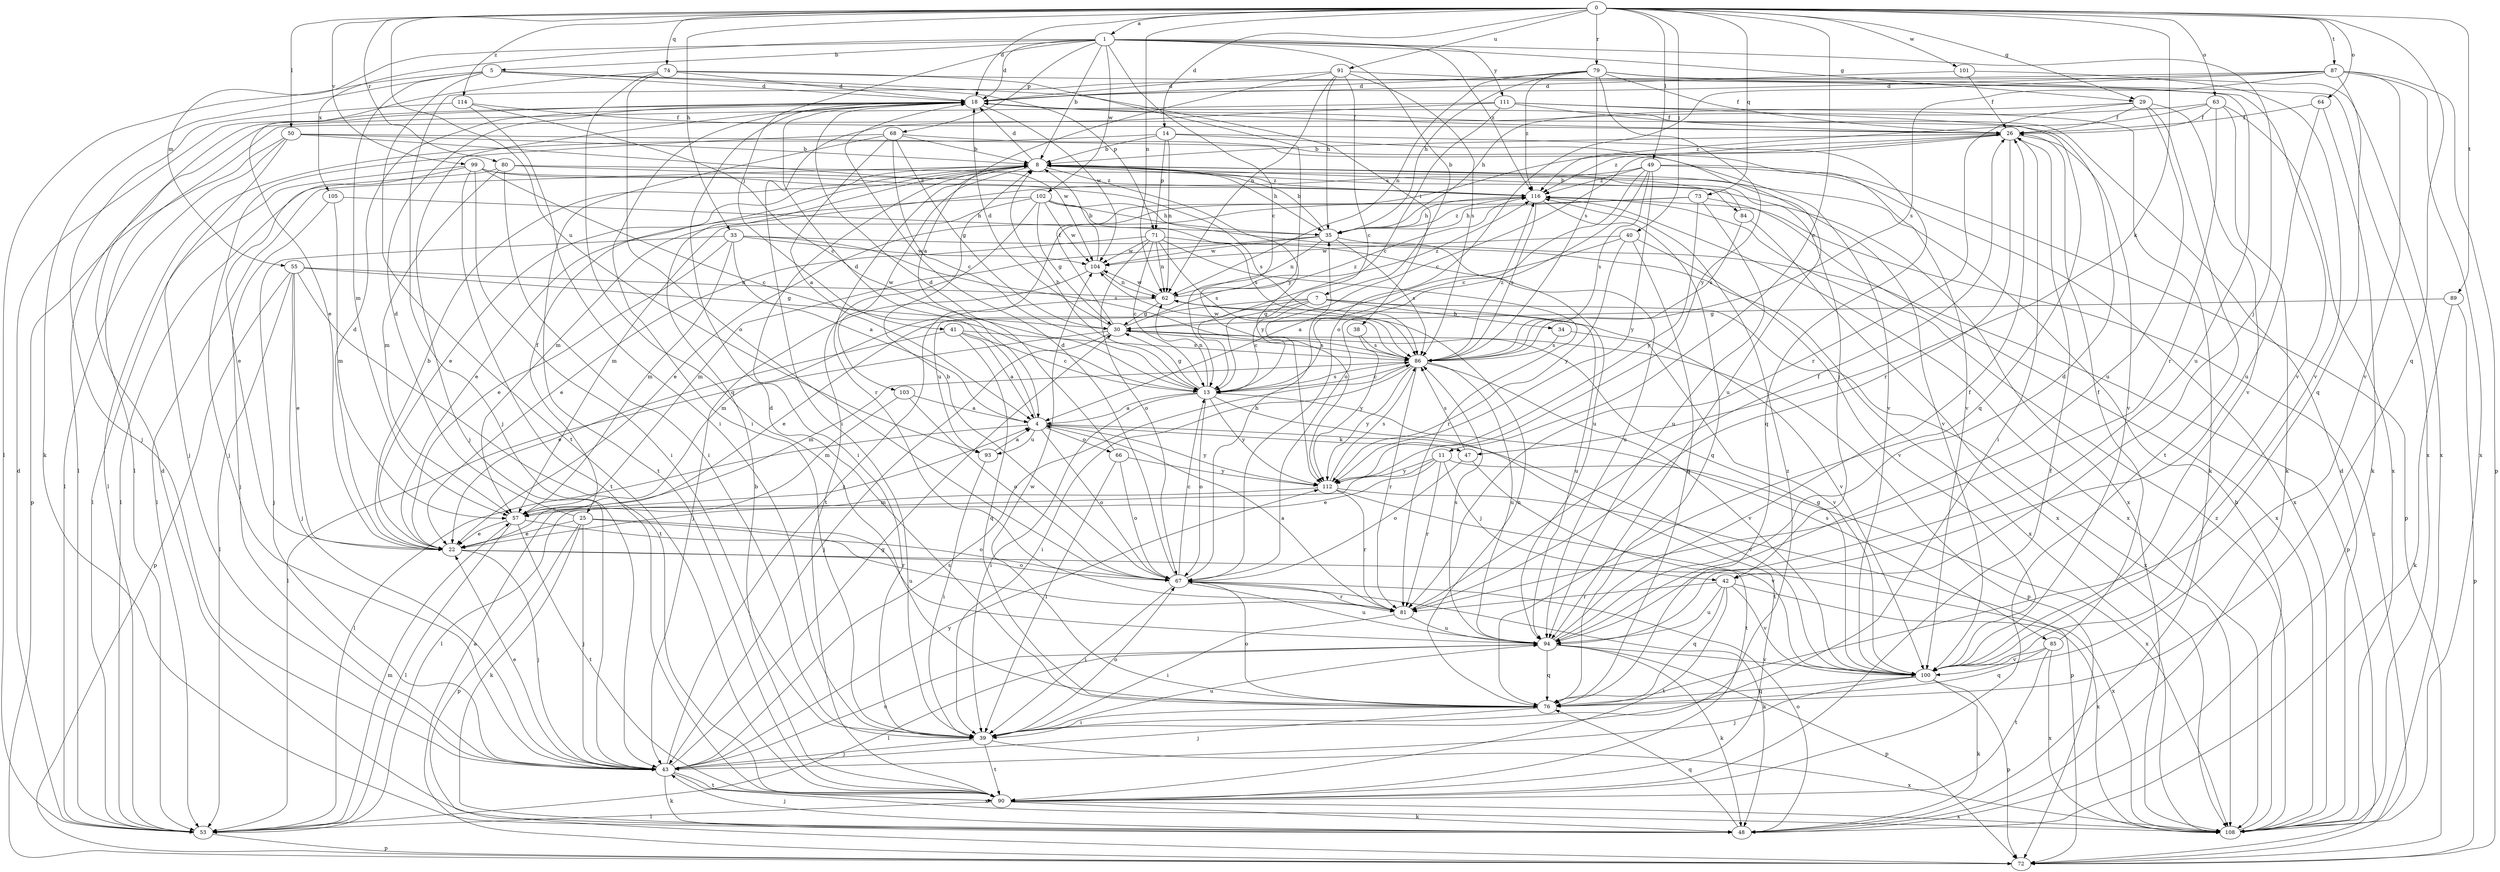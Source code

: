 strict digraph  {
0;
1;
4;
5;
7;
8;
11;
13;
14;
18;
22;
25;
26;
29;
30;
33;
34;
35;
38;
39;
40;
41;
42;
43;
47;
48;
49;
50;
53;
55;
57;
62;
63;
64;
66;
67;
68;
71;
72;
73;
74;
76;
79;
80;
81;
84;
85;
86;
87;
89;
90;
91;
93;
94;
99;
100;
101;
102;
103;
104;
105;
108;
111;
112;
114;
116;
0 -> 1  [label=a];
0 -> 11  [label=c];
0 -> 14  [label=d];
0 -> 18  [label=d];
0 -> 29  [label=g];
0 -> 33  [label=h];
0 -> 40  [label=j];
0 -> 47  [label=k];
0 -> 49  [label=l];
0 -> 50  [label=l];
0 -> 62  [label=n];
0 -> 63  [label=o];
0 -> 64  [label=o];
0 -> 73  [label=q];
0 -> 74  [label=q];
0 -> 76  [label=q];
0 -> 79  [label=r];
0 -> 80  [label=r];
0 -> 87  [label=t];
0 -> 89  [label=t];
0 -> 91  [label=u];
0 -> 93  [label=u];
0 -> 99  [label=v];
0 -> 101  [label=w];
0 -> 114  [label=z];
1 -> 5  [label=b];
1 -> 7  [label=b];
1 -> 8  [label=b];
1 -> 13  [label=c];
1 -> 18  [label=d];
1 -> 29  [label=g];
1 -> 41  [label=j];
1 -> 42  [label=j];
1 -> 55  [label=m];
1 -> 68  [label=p];
1 -> 102  [label=w];
1 -> 105  [label=x];
1 -> 111  [label=y];
1 -> 116  [label=z];
4 -> 18  [label=d];
4 -> 47  [label=k];
4 -> 53  [label=l];
4 -> 66  [label=o];
4 -> 67  [label=o];
4 -> 93  [label=u];
4 -> 100  [label=v];
4 -> 112  [label=y];
5 -> 18  [label=d];
5 -> 38  [label=i];
5 -> 48  [label=k];
5 -> 53  [label=l];
5 -> 57  [label=m];
5 -> 71  [label=p];
5 -> 90  [label=t];
7 -> 13  [label=c];
7 -> 22  [label=e];
7 -> 30  [label=g];
7 -> 34  [label=h];
7 -> 93  [label=u];
7 -> 94  [label=u];
7 -> 108  [label=x];
8 -> 18  [label=d];
8 -> 22  [label=e];
8 -> 25  [label=f];
8 -> 35  [label=h];
8 -> 39  [label=i];
8 -> 42  [label=j];
8 -> 53  [label=l];
8 -> 81  [label=r];
8 -> 84  [label=s];
8 -> 100  [label=v];
8 -> 103  [label=w];
8 -> 112  [label=y];
8 -> 116  [label=z];
11 -> 22  [label=e];
11 -> 42  [label=j];
11 -> 53  [label=l];
11 -> 81  [label=r];
11 -> 108  [label=x];
11 -> 112  [label=y];
13 -> 4  [label=a];
13 -> 8  [label=b];
13 -> 30  [label=g];
13 -> 39  [label=i];
13 -> 62  [label=n];
13 -> 67  [label=o];
13 -> 85  [label=s];
13 -> 86  [label=s];
13 -> 90  [label=t];
13 -> 112  [label=y];
14 -> 8  [label=b];
14 -> 53  [label=l];
14 -> 62  [label=n];
14 -> 71  [label=p];
14 -> 76  [label=q];
14 -> 94  [label=u];
18 -> 26  [label=f];
18 -> 39  [label=i];
18 -> 43  [label=j];
18 -> 104  [label=w];
22 -> 8  [label=b];
22 -> 18  [label=d];
22 -> 43  [label=j];
22 -> 67  [label=o];
22 -> 108  [label=x];
25 -> 18  [label=d];
25 -> 22  [label=e];
25 -> 43  [label=j];
25 -> 48  [label=k];
25 -> 72  [label=p];
25 -> 81  [label=r];
25 -> 94  [label=u];
26 -> 8  [label=b];
26 -> 13  [label=c];
26 -> 39  [label=i];
26 -> 81  [label=r];
26 -> 100  [label=v];
26 -> 116  [label=z];
29 -> 26  [label=f];
29 -> 35  [label=h];
29 -> 81  [label=r];
29 -> 90  [label=t];
29 -> 94  [label=u];
29 -> 100  [label=v];
30 -> 18  [label=d];
30 -> 26  [label=f];
30 -> 43  [label=j];
30 -> 53  [label=l];
30 -> 72  [label=p];
30 -> 86  [label=s];
30 -> 116  [label=z];
33 -> 4  [label=a];
33 -> 22  [label=e];
33 -> 43  [label=j];
33 -> 57  [label=m];
33 -> 86  [label=s];
33 -> 104  [label=w];
33 -> 108  [label=x];
34 -> 86  [label=s];
34 -> 100  [label=v];
35 -> 8  [label=b];
35 -> 57  [label=m];
35 -> 62  [label=n];
35 -> 72  [label=p];
35 -> 86  [label=s];
35 -> 104  [label=w];
35 -> 116  [label=z];
38 -> 86  [label=s];
38 -> 112  [label=y];
39 -> 43  [label=j];
39 -> 67  [label=o];
39 -> 90  [label=t];
39 -> 94  [label=u];
39 -> 108  [label=x];
39 -> 116  [label=z];
40 -> 4  [label=a];
40 -> 76  [label=q];
40 -> 100  [label=v];
40 -> 104  [label=w];
40 -> 112  [label=y];
41 -> 4  [label=a];
41 -> 13  [label=c];
41 -> 22  [label=e];
41 -> 76  [label=q];
41 -> 86  [label=s];
42 -> 76  [label=q];
42 -> 81  [label=r];
42 -> 90  [label=t];
42 -> 94  [label=u];
42 -> 100  [label=v];
42 -> 108  [label=x];
43 -> 22  [label=e];
43 -> 30  [label=g];
43 -> 48  [label=k];
43 -> 86  [label=s];
43 -> 90  [label=t];
43 -> 94  [label=u];
43 -> 108  [label=x];
43 -> 112  [label=y];
43 -> 116  [label=z];
47 -> 67  [label=o];
47 -> 86  [label=s];
47 -> 90  [label=t];
48 -> 18  [label=d];
48 -> 43  [label=j];
48 -> 67  [label=o];
48 -> 76  [label=q];
49 -> 13  [label=c];
49 -> 57  [label=m];
49 -> 67  [label=o];
49 -> 72  [label=p];
49 -> 86  [label=s];
49 -> 108  [label=x];
49 -> 112  [label=y];
49 -> 116  [label=z];
50 -> 8  [label=b];
50 -> 43  [label=j];
50 -> 53  [label=l];
50 -> 72  [label=p];
50 -> 100  [label=v];
50 -> 104  [label=w];
53 -> 18  [label=d];
53 -> 57  [label=m];
53 -> 72  [label=p];
55 -> 22  [label=e];
55 -> 30  [label=g];
55 -> 43  [label=j];
55 -> 53  [label=l];
55 -> 62  [label=n];
55 -> 72  [label=p];
55 -> 90  [label=t];
57 -> 22  [label=e];
57 -> 53  [label=l];
57 -> 67  [label=o];
57 -> 90  [label=t];
62 -> 30  [label=g];
62 -> 57  [label=m];
62 -> 100  [label=v];
62 -> 104  [label=w];
62 -> 116  [label=z];
63 -> 26  [label=f];
63 -> 48  [label=k];
63 -> 53  [label=l];
63 -> 81  [label=r];
63 -> 108  [label=x];
63 -> 116  [label=z];
64 -> 26  [label=f];
64 -> 48  [label=k];
64 -> 94  [label=u];
66 -> 18  [label=d];
66 -> 39  [label=i];
66 -> 67  [label=o];
66 -> 112  [label=y];
67 -> 8  [label=b];
67 -> 13  [label=c];
67 -> 18  [label=d];
67 -> 35  [label=h];
67 -> 39  [label=i];
67 -> 48  [label=k];
67 -> 81  [label=r];
67 -> 94  [label=u];
68 -> 4  [label=a];
68 -> 8  [label=b];
68 -> 13  [label=c];
68 -> 30  [label=g];
68 -> 43  [label=j];
68 -> 90  [label=t];
68 -> 100  [label=v];
71 -> 13  [label=c];
71 -> 22  [label=e];
71 -> 62  [label=n];
71 -> 67  [label=o];
71 -> 81  [label=r];
71 -> 86  [label=s];
71 -> 94  [label=u];
71 -> 104  [label=w];
72 -> 4  [label=a];
72 -> 116  [label=z];
73 -> 22  [label=e];
73 -> 35  [label=h];
73 -> 94  [label=u];
73 -> 108  [label=x];
73 -> 112  [label=y];
74 -> 18  [label=d];
74 -> 22  [label=e];
74 -> 67  [label=o];
74 -> 76  [label=q];
74 -> 108  [label=x];
74 -> 112  [label=y];
76 -> 18  [label=d];
76 -> 39  [label=i];
76 -> 43  [label=j];
76 -> 62  [label=n];
76 -> 67  [label=o];
76 -> 104  [label=w];
79 -> 18  [label=d];
79 -> 26  [label=f];
79 -> 35  [label=h];
79 -> 62  [label=n];
79 -> 86  [label=s];
79 -> 100  [label=v];
79 -> 108  [label=x];
79 -> 112  [label=y];
79 -> 116  [label=z];
80 -> 39  [label=i];
80 -> 53  [label=l];
80 -> 57  [label=m];
80 -> 108  [label=x];
80 -> 116  [label=z];
81 -> 4  [label=a];
81 -> 26  [label=f];
81 -> 39  [label=i];
81 -> 94  [label=u];
84 -> 8  [label=b];
84 -> 86  [label=s];
84 -> 108  [label=x];
85 -> 26  [label=f];
85 -> 76  [label=q];
85 -> 90  [label=t];
85 -> 100  [label=v];
85 -> 108  [label=x];
86 -> 13  [label=c];
86 -> 39  [label=i];
86 -> 57  [label=m];
86 -> 81  [label=r];
86 -> 94  [label=u];
86 -> 100  [label=v];
86 -> 104  [label=w];
86 -> 112  [label=y];
86 -> 116  [label=z];
87 -> 18  [label=d];
87 -> 43  [label=j];
87 -> 67  [label=o];
87 -> 72  [label=p];
87 -> 76  [label=q];
87 -> 86  [label=s];
87 -> 100  [label=v];
87 -> 108  [label=x];
89 -> 30  [label=g];
89 -> 48  [label=k];
89 -> 72  [label=p];
90 -> 8  [label=b];
90 -> 26  [label=f];
90 -> 48  [label=k];
90 -> 53  [label=l];
90 -> 108  [label=x];
91 -> 4  [label=a];
91 -> 13  [label=c];
91 -> 18  [label=d];
91 -> 35  [label=h];
91 -> 62  [label=n];
91 -> 86  [label=s];
91 -> 94  [label=u];
93 -> 4  [label=a];
93 -> 39  [label=i];
94 -> 18  [label=d];
94 -> 26  [label=f];
94 -> 48  [label=k];
94 -> 53  [label=l];
94 -> 72  [label=p];
94 -> 76  [label=q];
94 -> 86  [label=s];
94 -> 100  [label=v];
99 -> 13  [label=c];
99 -> 22  [label=e];
99 -> 39  [label=i];
99 -> 53  [label=l];
99 -> 86  [label=s];
99 -> 90  [label=t];
99 -> 116  [label=z];
100 -> 30  [label=g];
100 -> 43  [label=j];
100 -> 48  [label=k];
100 -> 72  [label=p];
100 -> 76  [label=q];
101 -> 18  [label=d];
101 -> 26  [label=f];
101 -> 100  [label=v];
102 -> 22  [label=e];
102 -> 30  [label=g];
102 -> 35  [label=h];
102 -> 57  [label=m];
102 -> 86  [label=s];
102 -> 90  [label=t];
102 -> 94  [label=u];
102 -> 104  [label=w];
103 -> 4  [label=a];
103 -> 57  [label=m];
103 -> 67  [label=o];
104 -> 8  [label=b];
104 -> 43  [label=j];
104 -> 62  [label=n];
105 -> 35  [label=h];
105 -> 43  [label=j];
105 -> 57  [label=m];
108 -> 8  [label=b];
108 -> 18  [label=d];
108 -> 116  [label=z];
111 -> 13  [label=c];
111 -> 26  [label=f];
111 -> 39  [label=i];
111 -> 48  [label=k];
111 -> 53  [label=l];
111 -> 76  [label=q];
112 -> 57  [label=m];
112 -> 72  [label=p];
112 -> 81  [label=r];
112 -> 86  [label=s];
112 -> 100  [label=v];
114 -> 13  [label=c];
114 -> 26  [label=f];
114 -> 39  [label=i];
114 -> 43  [label=j];
116 -> 35  [label=h];
116 -> 76  [label=q];
116 -> 86  [label=s];
116 -> 108  [label=x];
}
